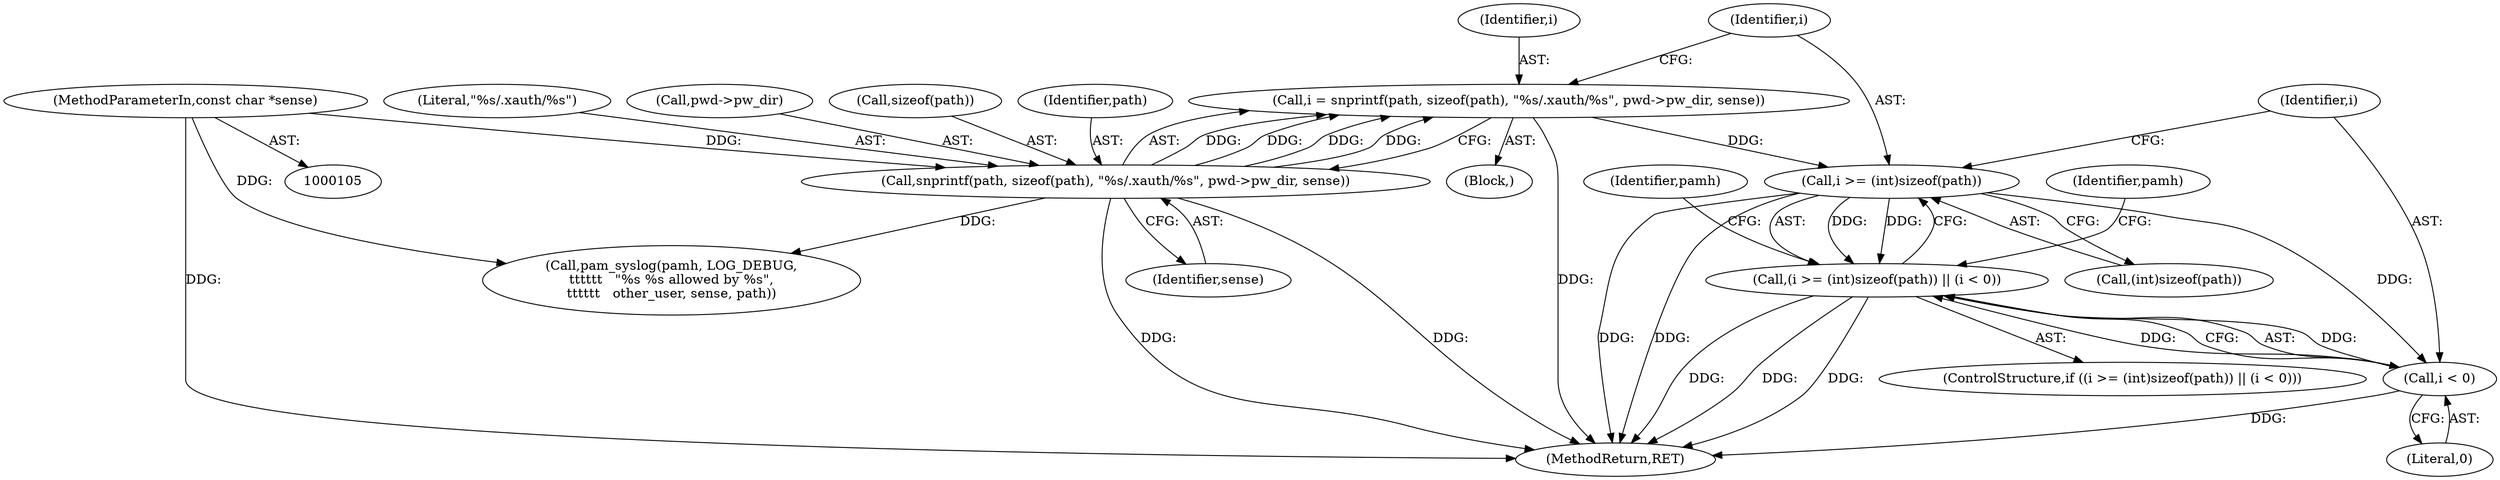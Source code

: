 digraph "0_altlinux_843807a3a90f52e7538be756616510730a24739a@API" {
"1000145" [label="(Call,i = snprintf(path, sizeof(path), \"%s/.xauth/%s\", pwd->pw_dir, sense))"];
"1000147" [label="(Call,snprintf(path, sizeof(path), \"%s/.xauth/%s\", pwd->pw_dir, sense))"];
"1000107" [label="(MethodParameterIn,const char *sense)"];
"1000158" [label="(Call,i >= (int)sizeof(path))"];
"1000157" [label="(Call,(i >= (int)sizeof(path)) || (i < 0))"];
"1000164" [label="(Call,i < 0)"];
"1000159" [label="(Identifier,i)"];
"1000160" [label="(Call,(int)sizeof(path))"];
"1000151" [label="(Literal,\"%s/.xauth/%s\")"];
"1000158" [label="(Call,i >= (int)sizeof(path))"];
"1000157" [label="(Call,(i >= (int)sizeof(path)) || (i < 0))"];
"1000152" [label="(Call,pwd->pw_dir)"];
"1000309" [label="(Call,pam_syslog(pamh, LOG_DEBUG,\n\t\t\t\t\t\t   \"%s %s allowed by %s\",\n\t\t\t\t\t\t   other_user, sense, path))"];
"1000149" [label="(Call,sizeof(path))"];
"1000176" [label="(Identifier,pamh)"];
"1000148" [label="(Identifier,path)"];
"1000146" [label="(Identifier,i)"];
"1000107" [label="(MethodParameterIn,const char *sense)"];
"1000147" [label="(Call,snprintf(path, sizeof(path), \"%s/.xauth/%s\", pwd->pw_dir, sense))"];
"1000169" [label="(Identifier,pamh)"];
"1000156" [label="(ControlStructure,if ((i >= (int)sizeof(path)) || (i < 0)))"];
"1000155" [label="(Identifier,sense)"];
"1000112" [label="(Block,)"];
"1000378" [label="(MethodReturn,RET)"];
"1000166" [label="(Literal,0)"];
"1000165" [label="(Identifier,i)"];
"1000164" [label="(Call,i < 0)"];
"1000145" [label="(Call,i = snprintf(path, sizeof(path), \"%s/.xauth/%s\", pwd->pw_dir, sense))"];
"1000145" -> "1000112"  [label="AST: "];
"1000145" -> "1000147"  [label="CFG: "];
"1000146" -> "1000145"  [label="AST: "];
"1000147" -> "1000145"  [label="AST: "];
"1000159" -> "1000145"  [label="CFG: "];
"1000145" -> "1000378"  [label="DDG: "];
"1000147" -> "1000145"  [label="DDG: "];
"1000147" -> "1000145"  [label="DDG: "];
"1000147" -> "1000145"  [label="DDG: "];
"1000147" -> "1000145"  [label="DDG: "];
"1000145" -> "1000158"  [label="DDG: "];
"1000147" -> "1000155"  [label="CFG: "];
"1000148" -> "1000147"  [label="AST: "];
"1000149" -> "1000147"  [label="AST: "];
"1000151" -> "1000147"  [label="AST: "];
"1000152" -> "1000147"  [label="AST: "];
"1000155" -> "1000147"  [label="AST: "];
"1000147" -> "1000378"  [label="DDG: "];
"1000147" -> "1000378"  [label="DDG: "];
"1000107" -> "1000147"  [label="DDG: "];
"1000147" -> "1000309"  [label="DDG: "];
"1000107" -> "1000105"  [label="AST: "];
"1000107" -> "1000378"  [label="DDG: "];
"1000107" -> "1000309"  [label="DDG: "];
"1000158" -> "1000157"  [label="AST: "];
"1000158" -> "1000160"  [label="CFG: "];
"1000159" -> "1000158"  [label="AST: "];
"1000160" -> "1000158"  [label="AST: "];
"1000165" -> "1000158"  [label="CFG: "];
"1000157" -> "1000158"  [label="CFG: "];
"1000158" -> "1000378"  [label="DDG: "];
"1000158" -> "1000378"  [label="DDG: "];
"1000158" -> "1000157"  [label="DDG: "];
"1000158" -> "1000157"  [label="DDG: "];
"1000158" -> "1000164"  [label="DDG: "];
"1000157" -> "1000156"  [label="AST: "];
"1000157" -> "1000164"  [label="CFG: "];
"1000164" -> "1000157"  [label="AST: "];
"1000169" -> "1000157"  [label="CFG: "];
"1000176" -> "1000157"  [label="CFG: "];
"1000157" -> "1000378"  [label="DDG: "];
"1000157" -> "1000378"  [label="DDG: "];
"1000157" -> "1000378"  [label="DDG: "];
"1000164" -> "1000157"  [label="DDG: "];
"1000164" -> "1000157"  [label="DDG: "];
"1000164" -> "1000166"  [label="CFG: "];
"1000165" -> "1000164"  [label="AST: "];
"1000166" -> "1000164"  [label="AST: "];
"1000164" -> "1000378"  [label="DDG: "];
}

